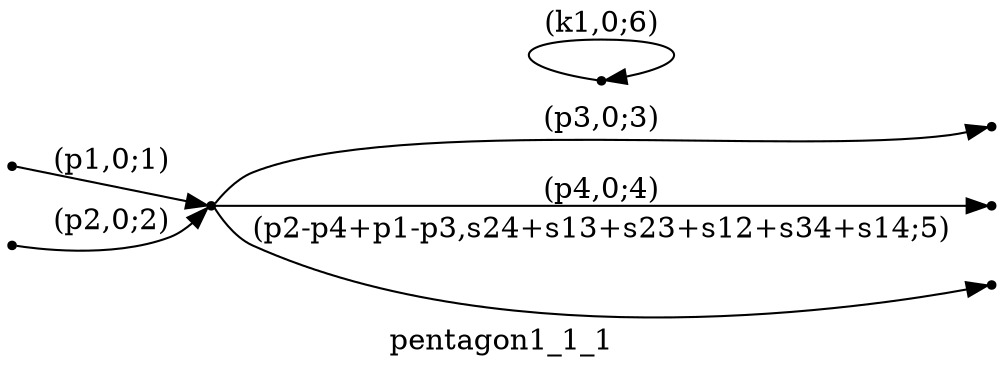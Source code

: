 digraph pentagon1_1_1 {
  label="pentagon1_1_1";
  rankdir="LR";
  subgraph edges {
    -1 -> 1 [label="(p1,0;1)"];
    -2 -> 1 [label="(p2,0;2)"];
    1 -> -3 [label="(p3,0;3)"];
    1 -> -4 [label="(p4,0;4)"];
    1 -> -5 [label="(p2-p4+p1-p3,s24+s13+s23+s12+s34+s14;5)"];
    2 -> 2 [label="(k1,0;6)"];
  }
  subgraph incoming { rank="source"; -1; -2; }
  subgraph outgoing { rank="sink"; -3; -4; -5; }
-5 [shape=point];
-4 [shape=point];
-3 [shape=point];
-2 [shape=point];
-1 [shape=point];
1 [shape=point];
2 [shape=point];
}

